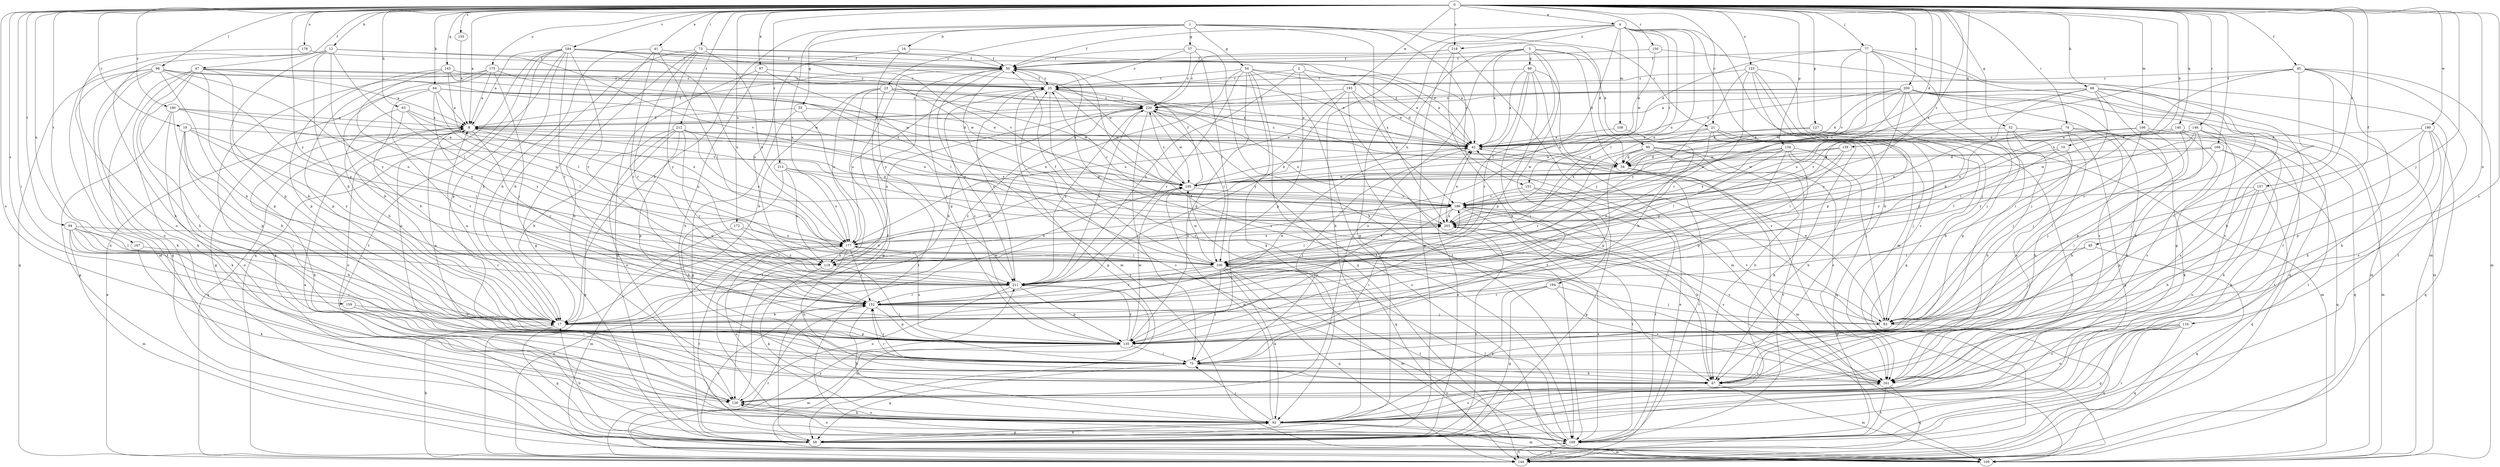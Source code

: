 strict digraph  {
0;
1;
2;
3;
4;
8;
10;
12;
16;
17;
19;
21;
23;
25;
34;
41;
42;
45;
47;
49;
50;
52;
54;
55;
57;
58;
63;
64;
66;
67;
73;
74;
75;
77;
83;
87;
88;
90;
92;
94;
98;
100;
106;
108;
109;
116;
118;
123;
126;
127;
134;
135;
139;
140;
143;
144;
146;
150;
151;
152;
155;
157;
159;
161;
166;
167;
169;
172;
175;
176;
177;
180;
184;
186;
190;
193;
194;
195;
200;
203;
211;
212;
213;
218;
220;
0 -> 4  [label=a];
0 -> 8  [label=a];
0 -> 10  [label=b];
0 -> 12  [label=b];
0 -> 19  [label=c];
0 -> 21  [label=c];
0 -> 34  [label=d];
0 -> 41  [label=e];
0 -> 45  [label=f];
0 -> 47  [label=f];
0 -> 49  [label=f];
0 -> 52  [label=g];
0 -> 63  [label=h];
0 -> 64  [label=h];
0 -> 66  [label=h];
0 -> 73  [label=i];
0 -> 74  [label=i];
0 -> 75  [label=i];
0 -> 77  [label=j];
0 -> 83  [label=j];
0 -> 87  [label=k];
0 -> 94  [label=l];
0 -> 98  [label=l];
0 -> 106  [label=m];
0 -> 116  [label=n];
0 -> 118  [label=n];
0 -> 123  [label=o];
0 -> 126  [label=o];
0 -> 127  [label=p];
0 -> 134  [label=p];
0 -> 139  [label=q];
0 -> 140  [label=q];
0 -> 143  [label=q];
0 -> 146  [label=r];
0 -> 150  [label=r];
0 -> 155  [label=s];
0 -> 157  [label=s];
0 -> 159  [label=s];
0 -> 161  [label=s];
0 -> 166  [label=t];
0 -> 167  [label=t];
0 -> 172  [label=u];
0 -> 175  [label=u];
0 -> 176  [label=u];
0 -> 180  [label=v];
0 -> 184  [label=v];
0 -> 186  [label=v];
0 -> 190  [label=w];
0 -> 193  [label=w];
0 -> 200  [label=x];
0 -> 203  [label=x];
0 -> 211  [label=y];
0 -> 212  [label=z];
0 -> 213  [label=z];
0 -> 218  [label=z];
1 -> 16  [label=b];
1 -> 17  [label=b];
1 -> 21  [label=c];
1 -> 23  [label=c];
1 -> 34  [label=d];
1 -> 54  [label=g];
1 -> 55  [label=g];
1 -> 57  [label=g];
1 -> 151  [label=r];
1 -> 177  [label=u];
1 -> 203  [label=x];
2 -> 25  [label=c];
2 -> 42  [label=e];
2 -> 135  [label=p];
2 -> 169  [label=t];
2 -> 211  [label=y];
3 -> 34  [label=d];
3 -> 42  [label=e];
3 -> 50  [label=f];
3 -> 88  [label=k];
3 -> 90  [label=k];
3 -> 100  [label=l];
3 -> 126  [label=o];
3 -> 177  [label=u];
3 -> 194  [label=w];
4 -> 50  [label=f];
4 -> 58  [label=g];
4 -> 67  [label=h];
4 -> 92  [label=k];
4 -> 100  [label=l];
4 -> 108  [label=m];
4 -> 109  [label=m];
4 -> 118  [label=n];
4 -> 151  [label=r];
4 -> 195  [label=w];
4 -> 203  [label=x];
4 -> 218  [label=z];
8 -> 42  [label=e];
8 -> 50  [label=f];
8 -> 92  [label=k];
8 -> 126  [label=o];
8 -> 144  [label=q];
8 -> 152  [label=r];
8 -> 177  [label=u];
10 -> 17  [label=b];
10 -> 34  [label=d];
10 -> 100  [label=l];
12 -> 17  [label=b];
12 -> 50  [label=f];
12 -> 67  [label=h];
12 -> 100  [label=l];
12 -> 109  [label=m];
12 -> 135  [label=p];
12 -> 186  [label=v];
12 -> 211  [label=y];
16 -> 50  [label=f];
16 -> 118  [label=n];
16 -> 211  [label=y];
17 -> 8  [label=a];
17 -> 42  [label=e];
17 -> 58  [label=g];
17 -> 135  [label=p];
17 -> 195  [label=w];
17 -> 220  [label=z];
19 -> 17  [label=b];
19 -> 42  [label=e];
19 -> 75  [label=i];
19 -> 100  [label=l];
19 -> 126  [label=o];
19 -> 211  [label=y];
21 -> 42  [label=e];
21 -> 83  [label=j];
21 -> 92  [label=k];
21 -> 144  [label=q];
21 -> 152  [label=r];
21 -> 203  [label=x];
23 -> 17  [label=b];
23 -> 42  [label=e];
23 -> 126  [label=o];
23 -> 169  [label=t];
23 -> 177  [label=u];
23 -> 195  [label=w];
23 -> 220  [label=z];
25 -> 50  [label=f];
25 -> 58  [label=g];
25 -> 161  [label=s];
25 -> 177  [label=u];
25 -> 195  [label=w];
25 -> 220  [label=z];
34 -> 25  [label=c];
34 -> 109  [label=m];
34 -> 169  [label=t];
34 -> 195  [label=w];
41 -> 17  [label=b];
41 -> 42  [label=e];
41 -> 50  [label=f];
41 -> 58  [label=g];
41 -> 100  [label=l];
41 -> 152  [label=r];
42 -> 34  [label=d];
42 -> 75  [label=i];
42 -> 220  [label=z];
45 -> 25  [label=c];
45 -> 67  [label=h];
45 -> 75  [label=i];
45 -> 92  [label=k];
45 -> 109  [label=m];
45 -> 169  [label=t];
45 -> 186  [label=v];
45 -> 203  [label=x];
47 -> 8  [label=a];
47 -> 17  [label=b];
47 -> 25  [label=c];
47 -> 42  [label=e];
47 -> 58  [label=g];
47 -> 67  [label=h];
47 -> 75  [label=i];
47 -> 92  [label=k];
47 -> 135  [label=p];
49 -> 83  [label=j];
49 -> 100  [label=l];
49 -> 144  [label=q];
50 -> 25  [label=c];
50 -> 58  [label=g];
50 -> 109  [label=m];
50 -> 135  [label=p];
50 -> 161  [label=s];
50 -> 211  [label=y];
52 -> 42  [label=e];
52 -> 58  [label=g];
52 -> 67  [label=h];
52 -> 135  [label=p];
52 -> 161  [label=s];
54 -> 25  [label=c];
54 -> 34  [label=d];
54 -> 42  [label=e];
54 -> 92  [label=k];
54 -> 118  [label=n];
54 -> 135  [label=p];
54 -> 144  [label=q];
54 -> 152  [label=r];
54 -> 169  [label=t];
55 -> 8  [label=a];
55 -> 42  [label=e];
55 -> 58  [label=g];
55 -> 169  [label=t];
57 -> 25  [label=c];
57 -> 50  [label=f];
57 -> 67  [label=h];
57 -> 100  [label=l];
57 -> 220  [label=z];
58 -> 8  [label=a];
58 -> 17  [label=b];
58 -> 42  [label=e];
58 -> 92  [label=k];
58 -> 109  [label=m];
58 -> 152  [label=r];
58 -> 203  [label=x];
63 -> 8  [label=a];
63 -> 17  [label=b];
63 -> 100  [label=l];
63 -> 152  [label=r];
63 -> 203  [label=x];
64 -> 8  [label=a];
64 -> 17  [label=b];
64 -> 34  [label=d];
64 -> 42  [label=e];
64 -> 58  [label=g];
64 -> 177  [label=u];
64 -> 211  [label=y];
64 -> 220  [label=z];
66 -> 8  [label=a];
66 -> 67  [label=h];
66 -> 75  [label=i];
66 -> 83  [label=j];
66 -> 109  [label=m];
66 -> 118  [label=n];
66 -> 161  [label=s];
66 -> 203  [label=x];
66 -> 220  [label=z];
67 -> 109  [label=m];
73 -> 17  [label=b];
73 -> 42  [label=e];
73 -> 50  [label=f];
73 -> 67  [label=h];
73 -> 152  [label=r];
73 -> 177  [label=u];
73 -> 211  [label=y];
74 -> 42  [label=e];
74 -> 67  [label=h];
74 -> 92  [label=k];
74 -> 169  [label=t];
74 -> 195  [label=w];
74 -> 211  [label=y];
75 -> 8  [label=a];
75 -> 58  [label=g];
75 -> 67  [label=h];
75 -> 152  [label=r];
75 -> 161  [label=s];
77 -> 17  [label=b];
77 -> 42  [label=e];
77 -> 50  [label=f];
77 -> 58  [label=g];
77 -> 75  [label=i];
77 -> 169  [label=t];
77 -> 186  [label=v];
77 -> 203  [label=x];
83 -> 42  [label=e];
83 -> 50  [label=f];
83 -> 144  [label=q];
83 -> 186  [label=v];
87 -> 25  [label=c];
87 -> 58  [label=g];
87 -> 67  [label=h];
87 -> 100  [label=l];
88 -> 25  [label=c];
88 -> 42  [label=e];
88 -> 75  [label=i];
88 -> 109  [label=m];
88 -> 135  [label=p];
88 -> 152  [label=r];
88 -> 161  [label=s];
90 -> 34  [label=d];
90 -> 67  [label=h];
90 -> 135  [label=p];
90 -> 152  [label=r];
90 -> 161  [label=s];
90 -> 169  [label=t];
92 -> 58  [label=g];
92 -> 75  [label=i];
92 -> 109  [label=m];
92 -> 126  [label=o];
92 -> 161  [label=s];
92 -> 169  [label=t];
92 -> 177  [label=u];
92 -> 195  [label=w];
94 -> 17  [label=b];
94 -> 75  [label=i];
94 -> 100  [label=l];
94 -> 109  [label=m];
94 -> 118  [label=n];
94 -> 152  [label=r];
94 -> 177  [label=u];
98 -> 17  [label=b];
98 -> 25  [label=c];
98 -> 92  [label=k];
98 -> 118  [label=n];
98 -> 126  [label=o];
98 -> 144  [label=q];
98 -> 169  [label=t];
98 -> 195  [label=w];
98 -> 211  [label=y];
100 -> 50  [label=f];
100 -> 75  [label=i];
100 -> 92  [label=k];
100 -> 109  [label=m];
100 -> 144  [label=q];
100 -> 152  [label=r];
100 -> 169  [label=t];
100 -> 186  [label=v];
100 -> 195  [label=w];
100 -> 211  [label=y];
106 -> 42  [label=e];
106 -> 75  [label=i];
106 -> 83  [label=j];
106 -> 169  [label=t];
106 -> 186  [label=v];
106 -> 203  [label=x];
108 -> 17  [label=b];
108 -> 42  [label=e];
109 -> 220  [label=z];
116 -> 58  [label=g];
116 -> 126  [label=o];
116 -> 135  [label=p];
116 -> 144  [label=q];
116 -> 161  [label=s];
116 -> 169  [label=t];
118 -> 75  [label=i];
118 -> 92  [label=k];
123 -> 25  [label=c];
123 -> 83  [label=j];
123 -> 135  [label=p];
123 -> 144  [label=q];
123 -> 152  [label=r];
123 -> 161  [label=s];
123 -> 211  [label=y];
126 -> 50  [label=f];
126 -> 92  [label=k];
127 -> 42  [label=e];
127 -> 92  [label=k];
127 -> 109  [label=m];
127 -> 195  [label=w];
134 -> 34  [label=d];
134 -> 67  [label=h];
134 -> 83  [label=j];
134 -> 100  [label=l];
134 -> 135  [label=p];
134 -> 195  [label=w];
134 -> 203  [label=x];
134 -> 211  [label=y];
135 -> 25  [label=c];
135 -> 75  [label=i];
135 -> 109  [label=m];
135 -> 177  [label=u];
135 -> 195  [label=w];
135 -> 211  [label=y];
139 -> 34  [label=d];
139 -> 100  [label=l];
139 -> 186  [label=v];
139 -> 195  [label=w];
140 -> 42  [label=e];
140 -> 67  [label=h];
140 -> 92  [label=k];
140 -> 161  [label=s];
140 -> 211  [label=y];
143 -> 25  [label=c];
143 -> 100  [label=l];
143 -> 135  [label=p];
143 -> 195  [label=w];
143 -> 211  [label=y];
144 -> 8  [label=a];
144 -> 17  [label=b];
144 -> 42  [label=e];
144 -> 152  [label=r];
144 -> 169  [label=t];
144 -> 177  [label=u];
144 -> 211  [label=y];
146 -> 42  [label=e];
146 -> 83  [label=j];
146 -> 100  [label=l];
146 -> 109  [label=m];
146 -> 135  [label=p];
146 -> 144  [label=q];
146 -> 161  [label=s];
146 -> 211  [label=y];
150 -> 42  [label=e];
150 -> 50  [label=f];
150 -> 109  [label=m];
151 -> 58  [label=g];
151 -> 169  [label=t];
151 -> 186  [label=v];
152 -> 17  [label=b];
152 -> 83  [label=j];
152 -> 92  [label=k];
152 -> 135  [label=p];
155 -> 8  [label=a];
157 -> 67  [label=h];
157 -> 126  [label=o];
157 -> 135  [label=p];
157 -> 144  [label=q];
157 -> 186  [label=v];
159 -> 17  [label=b];
159 -> 75  [label=i];
161 -> 126  [label=o];
161 -> 144  [label=q];
161 -> 152  [label=r];
161 -> 169  [label=t];
166 -> 34  [label=d];
166 -> 83  [label=j];
166 -> 92  [label=k];
166 -> 144  [label=q];
166 -> 195  [label=w];
167 -> 92  [label=k];
167 -> 100  [label=l];
169 -> 25  [label=c];
169 -> 100  [label=l];
169 -> 126  [label=o];
169 -> 144  [label=q];
169 -> 203  [label=x];
172 -> 109  [label=m];
172 -> 177  [label=u];
172 -> 211  [label=y];
175 -> 8  [label=a];
175 -> 17  [label=b];
175 -> 25  [label=c];
175 -> 58  [label=g];
175 -> 83  [label=j];
175 -> 135  [label=p];
175 -> 186  [label=v];
175 -> 195  [label=w];
176 -> 50  [label=f];
176 -> 126  [label=o];
177 -> 67  [label=h];
177 -> 100  [label=l];
177 -> 118  [label=n];
177 -> 152  [label=r];
177 -> 169  [label=t];
177 -> 195  [label=w];
177 -> 203  [label=x];
180 -> 8  [label=a];
180 -> 42  [label=e];
180 -> 58  [label=g];
180 -> 92  [label=k];
180 -> 135  [label=p];
180 -> 186  [label=v];
184 -> 8  [label=a];
184 -> 17  [label=b];
184 -> 50  [label=f];
184 -> 126  [label=o];
184 -> 135  [label=p];
184 -> 144  [label=q];
184 -> 152  [label=r];
184 -> 169  [label=t];
184 -> 177  [label=u];
184 -> 186  [label=v];
184 -> 195  [label=w];
184 -> 211  [label=y];
186 -> 8  [label=a];
186 -> 67  [label=h];
186 -> 75  [label=i];
186 -> 118  [label=n];
186 -> 135  [label=p];
186 -> 161  [label=s];
186 -> 169  [label=t];
186 -> 203  [label=x];
190 -> 42  [label=e];
190 -> 67  [label=h];
190 -> 83  [label=j];
190 -> 135  [label=p];
190 -> 144  [label=q];
190 -> 161  [label=s];
193 -> 42  [label=e];
193 -> 169  [label=t];
193 -> 177  [label=u];
193 -> 186  [label=v];
193 -> 211  [label=y];
193 -> 220  [label=z];
194 -> 58  [label=g];
194 -> 83  [label=j];
194 -> 92  [label=k];
194 -> 152  [label=r];
194 -> 161  [label=s];
195 -> 42  [label=e];
195 -> 50  [label=f];
195 -> 144  [label=q];
195 -> 186  [label=v];
195 -> 220  [label=z];
200 -> 8  [label=a];
200 -> 34  [label=d];
200 -> 42  [label=e];
200 -> 83  [label=j];
200 -> 92  [label=k];
200 -> 109  [label=m];
200 -> 144  [label=q];
200 -> 161  [label=s];
200 -> 177  [label=u];
200 -> 195  [label=w];
200 -> 211  [label=y];
200 -> 220  [label=z];
203 -> 8  [label=a];
203 -> 25  [label=c];
203 -> 42  [label=e];
203 -> 100  [label=l];
203 -> 161  [label=s];
203 -> 177  [label=u];
211 -> 25  [label=c];
211 -> 109  [label=m];
211 -> 126  [label=o];
211 -> 135  [label=p];
211 -> 152  [label=r];
211 -> 220  [label=z];
212 -> 17  [label=b];
212 -> 42  [label=e];
212 -> 126  [label=o];
212 -> 135  [label=p];
212 -> 144  [label=q];
212 -> 152  [label=r];
212 -> 177  [label=u];
212 -> 203  [label=x];
213 -> 67  [label=h];
213 -> 118  [label=n];
213 -> 177  [label=u];
213 -> 195  [label=w];
213 -> 203  [label=x];
218 -> 50  [label=f];
218 -> 58  [label=g];
218 -> 67  [label=h];
218 -> 83  [label=j];
218 -> 220  [label=z];
220 -> 8  [label=a];
220 -> 17  [label=b];
220 -> 25  [label=c];
220 -> 75  [label=i];
220 -> 100  [label=l];
220 -> 118  [label=n];
220 -> 195  [label=w];
220 -> 203  [label=x];
220 -> 211  [label=y];
}
